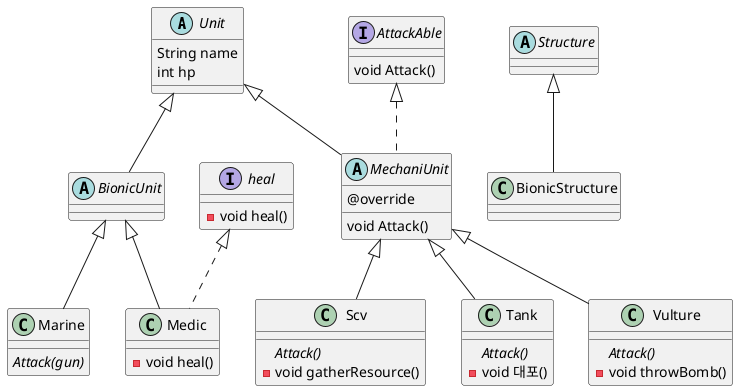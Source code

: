 @startuml

'class Race
'
'class Terran extends Race
'
'class Zerg extends Race

Abstract Unit  {
String name
int hp
}
Abstract Structure{}
Abstract BionicUnit extends Unit {}

Abstract MechaniUnit extends Unit implements AttackAble {
@override
  void Attack()
}
class Scv extends MechaniUnit {
{Abstract} Attack()
-void gatherResource()
}

class Tank extends MechaniUnit {
{Abstract} Attack()
-void 대포()
}

class Vulture extends MechaniUnit {
{Abstract} Attack()
-void throwBomb()
}

class Medic extends BionicUnit implements heal {
-void heal()
}
interface heal {
-void heal()
}

class Marine extends BionicUnit {
{Abstract} Attack(gun)
}

Interface AttackAble {
void Attack()
}

class BionicStructure extends Structure
@enduml